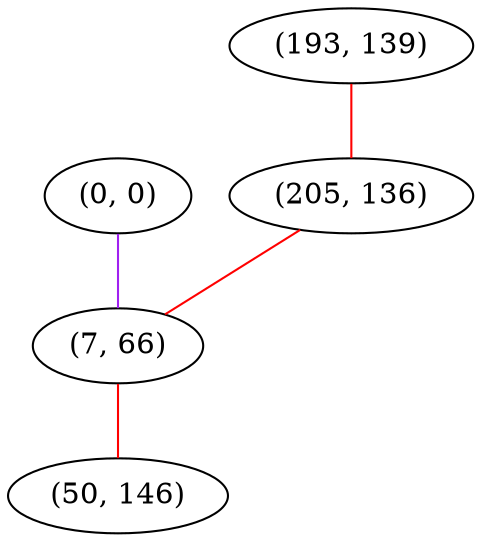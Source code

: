 graph "" {
"(0, 0)";
"(193, 139)";
"(205, 136)";
"(7, 66)";
"(50, 146)";
"(0, 0)" -- "(7, 66)"  [color=purple, key=0, weight=4];
"(193, 139)" -- "(205, 136)"  [color=red, key=0, weight=1];
"(205, 136)" -- "(7, 66)"  [color=red, key=0, weight=1];
"(7, 66)" -- "(50, 146)"  [color=red, key=0, weight=1];
}
